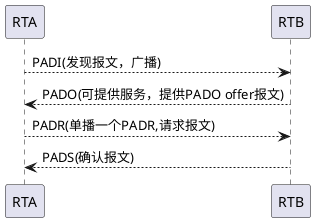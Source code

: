 @startuml pppoe

RTA --> RTB : PADI(发现报文，广播)
RTB --> RTA : PADO(可提供服务，提供PADO offer报文)
RTA --> RTB : PADR(单播一个PADR,请求报文)
RTB --> RTA : PADS(确认报文)


@enduml